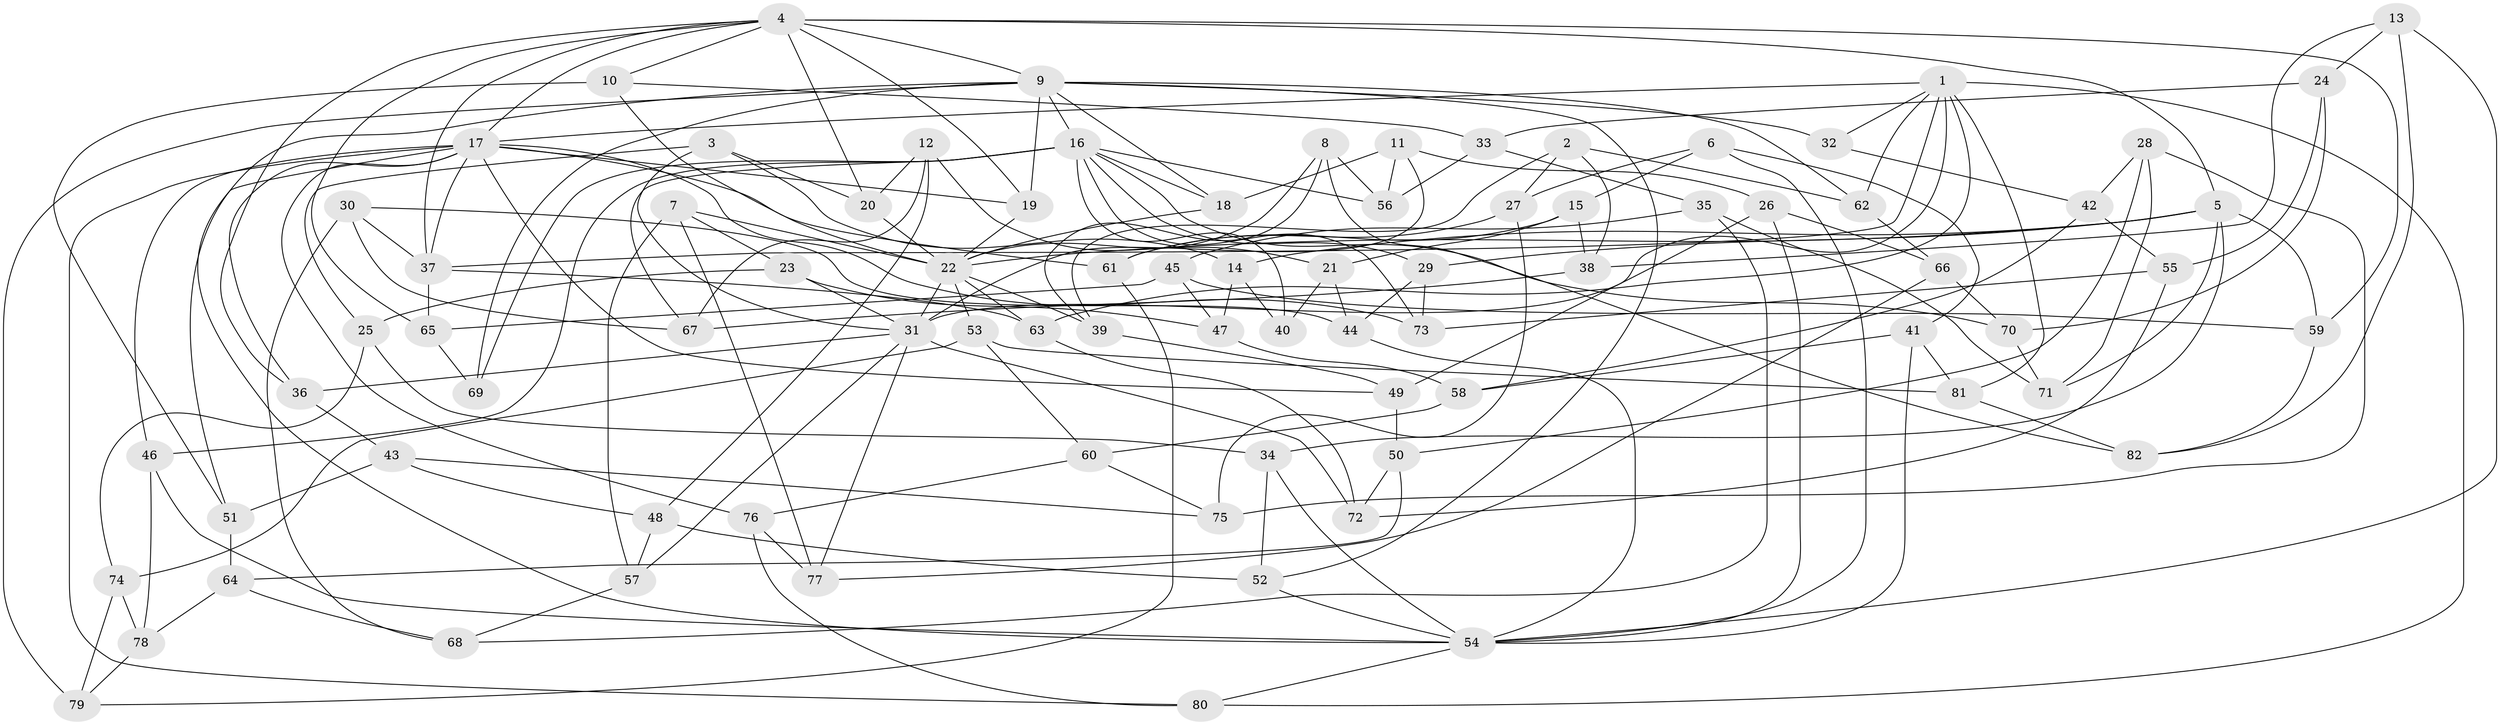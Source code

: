 // original degree distribution, {4: 1.0}
// Generated by graph-tools (version 1.1) at 2025/53/03/04/25 22:53:52]
// undirected, 82 vertices, 189 edges
graph export_dot {
  node [color=gray90,style=filled];
  1;
  2;
  3;
  4;
  5;
  6;
  7;
  8;
  9;
  10;
  11;
  12;
  13;
  14;
  15;
  16;
  17;
  18;
  19;
  20;
  21;
  22;
  23;
  24;
  25;
  26;
  27;
  28;
  29;
  30;
  31;
  32;
  33;
  34;
  35;
  36;
  37;
  38;
  39;
  40;
  41;
  42;
  43;
  44;
  45;
  46;
  47;
  48;
  49;
  50;
  51;
  52;
  53;
  54;
  55;
  56;
  57;
  58;
  59;
  60;
  61;
  62;
  63;
  64;
  65;
  66;
  67;
  68;
  69;
  70;
  71;
  72;
  73;
  74;
  75;
  76;
  77;
  78;
  79;
  80;
  81;
  82;
  1 -- 17 [weight=1.0];
  1 -- 31 [weight=4.0];
  1 -- 32 [weight=2.0];
  1 -- 37 [weight=1.0];
  1 -- 62 [weight=1.0];
  1 -- 63 [weight=1.0];
  1 -- 80 [weight=1.0];
  1 -- 81 [weight=1.0];
  2 -- 27 [weight=1.0];
  2 -- 38 [weight=1.0];
  2 -- 39 [weight=1.0];
  2 -- 62 [weight=1.0];
  3 -- 14 [weight=1.0];
  3 -- 20 [weight=1.0];
  3 -- 25 [weight=1.0];
  3 -- 31 [weight=1.0];
  4 -- 5 [weight=1.0];
  4 -- 9 [weight=1.0];
  4 -- 10 [weight=1.0];
  4 -- 17 [weight=1.0];
  4 -- 19 [weight=1.0];
  4 -- 20 [weight=1.0];
  4 -- 36 [weight=1.0];
  4 -- 37 [weight=1.0];
  4 -- 59 [weight=1.0];
  4 -- 65 [weight=1.0];
  5 -- 14 [weight=1.0];
  5 -- 22 [weight=2.0];
  5 -- 29 [weight=1.0];
  5 -- 34 [weight=1.0];
  5 -- 59 [weight=1.0];
  5 -- 71 [weight=1.0];
  6 -- 15 [weight=1.0];
  6 -- 27 [weight=1.0];
  6 -- 41 [weight=1.0];
  6 -- 54 [weight=1.0];
  7 -- 22 [weight=1.0];
  7 -- 23 [weight=1.0];
  7 -- 57 [weight=1.0];
  7 -- 77 [weight=1.0];
  8 -- 22 [weight=1.0];
  8 -- 39 [weight=1.0];
  8 -- 56 [weight=1.0];
  8 -- 82 [weight=1.0];
  9 -- 16 [weight=2.0];
  9 -- 18 [weight=1.0];
  9 -- 19 [weight=1.0];
  9 -- 32 [weight=1.0];
  9 -- 51 [weight=1.0];
  9 -- 52 [weight=1.0];
  9 -- 62 [weight=1.0];
  9 -- 69 [weight=2.0];
  9 -- 79 [weight=1.0];
  10 -- 22 [weight=1.0];
  10 -- 33 [weight=1.0];
  10 -- 51 [weight=1.0];
  11 -- 18 [weight=1.0];
  11 -- 26 [weight=1.0];
  11 -- 31 [weight=1.0];
  11 -- 56 [weight=1.0];
  12 -- 20 [weight=1.0];
  12 -- 21 [weight=1.0];
  12 -- 48 [weight=1.0];
  12 -- 67 [weight=1.0];
  13 -- 24 [weight=1.0];
  13 -- 38 [weight=1.0];
  13 -- 54 [weight=1.0];
  13 -- 82 [weight=1.0];
  14 -- 40 [weight=1.0];
  14 -- 47 [weight=1.0];
  15 -- 21 [weight=1.0];
  15 -- 38 [weight=1.0];
  15 -- 61 [weight=1.0];
  16 -- 18 [weight=1.0];
  16 -- 29 [weight=1.0];
  16 -- 40 [weight=2.0];
  16 -- 46 [weight=1.0];
  16 -- 56 [weight=1.0];
  16 -- 67 [weight=1.0];
  16 -- 69 [weight=1.0];
  16 -- 70 [weight=1.0];
  16 -- 73 [weight=1.0];
  17 -- 19 [weight=1.0];
  17 -- 36 [weight=1.0];
  17 -- 37 [weight=1.0];
  17 -- 46 [weight=1.0];
  17 -- 49 [weight=1.0];
  17 -- 54 [weight=1.0];
  17 -- 61 [weight=1.0];
  17 -- 73 [weight=1.0];
  17 -- 76 [weight=1.0];
  17 -- 80 [weight=1.0];
  18 -- 22 [weight=1.0];
  19 -- 22 [weight=1.0];
  20 -- 22 [weight=1.0];
  21 -- 40 [weight=1.0];
  21 -- 44 [weight=1.0];
  22 -- 31 [weight=1.0];
  22 -- 39 [weight=1.0];
  22 -- 53 [weight=1.0];
  22 -- 63 [weight=1.0];
  23 -- 25 [weight=1.0];
  23 -- 31 [weight=1.0];
  23 -- 47 [weight=1.0];
  24 -- 33 [weight=1.0];
  24 -- 55 [weight=1.0];
  24 -- 70 [weight=1.0];
  25 -- 34 [weight=1.0];
  25 -- 74 [weight=1.0];
  26 -- 49 [weight=1.0];
  26 -- 54 [weight=1.0];
  26 -- 66 [weight=1.0];
  27 -- 61 [weight=1.0];
  27 -- 75 [weight=1.0];
  28 -- 42 [weight=1.0];
  28 -- 50 [weight=1.0];
  28 -- 71 [weight=1.0];
  28 -- 75 [weight=1.0];
  29 -- 44 [weight=1.0];
  29 -- 73 [weight=1.0];
  30 -- 37 [weight=1.0];
  30 -- 44 [weight=1.0];
  30 -- 67 [weight=1.0];
  30 -- 68 [weight=1.0];
  31 -- 36 [weight=1.0];
  31 -- 57 [weight=1.0];
  31 -- 72 [weight=1.0];
  31 -- 77 [weight=1.0];
  32 -- 42 [weight=1.0];
  33 -- 35 [weight=1.0];
  33 -- 56 [weight=1.0];
  34 -- 52 [weight=1.0];
  34 -- 54 [weight=1.0];
  35 -- 45 [weight=1.0];
  35 -- 68 [weight=1.0];
  35 -- 71 [weight=1.0];
  36 -- 43 [weight=1.0];
  37 -- 63 [weight=1.0];
  37 -- 65 [weight=1.0];
  38 -- 67 [weight=1.0];
  39 -- 49 [weight=1.0];
  41 -- 54 [weight=1.0];
  41 -- 58 [weight=1.0];
  41 -- 81 [weight=1.0];
  42 -- 55 [weight=1.0];
  42 -- 58 [weight=1.0];
  43 -- 48 [weight=1.0];
  43 -- 51 [weight=1.0];
  43 -- 75 [weight=1.0];
  44 -- 54 [weight=1.0];
  45 -- 47 [weight=1.0];
  45 -- 59 [weight=1.0];
  45 -- 65 [weight=1.0];
  46 -- 54 [weight=1.0];
  46 -- 78 [weight=1.0];
  47 -- 58 [weight=1.0];
  48 -- 52 [weight=1.0];
  48 -- 57 [weight=1.0];
  49 -- 50 [weight=1.0];
  50 -- 64 [weight=1.0];
  50 -- 72 [weight=1.0];
  51 -- 64 [weight=1.0];
  52 -- 54 [weight=1.0];
  53 -- 60 [weight=1.0];
  53 -- 74 [weight=1.0];
  53 -- 81 [weight=1.0];
  54 -- 80 [weight=1.0];
  55 -- 72 [weight=1.0];
  55 -- 73 [weight=1.0];
  57 -- 68 [weight=1.0];
  58 -- 60 [weight=1.0];
  59 -- 82 [weight=1.0];
  60 -- 75 [weight=1.0];
  60 -- 76 [weight=1.0];
  61 -- 79 [weight=1.0];
  62 -- 66 [weight=1.0];
  63 -- 72 [weight=1.0];
  64 -- 68 [weight=1.0];
  64 -- 78 [weight=1.0];
  65 -- 69 [weight=1.0];
  66 -- 70 [weight=1.0];
  66 -- 77 [weight=1.0];
  70 -- 71 [weight=1.0];
  74 -- 78 [weight=1.0];
  74 -- 79 [weight=1.0];
  76 -- 77 [weight=1.0];
  76 -- 80 [weight=1.0];
  78 -- 79 [weight=1.0];
  81 -- 82 [weight=1.0];
}
